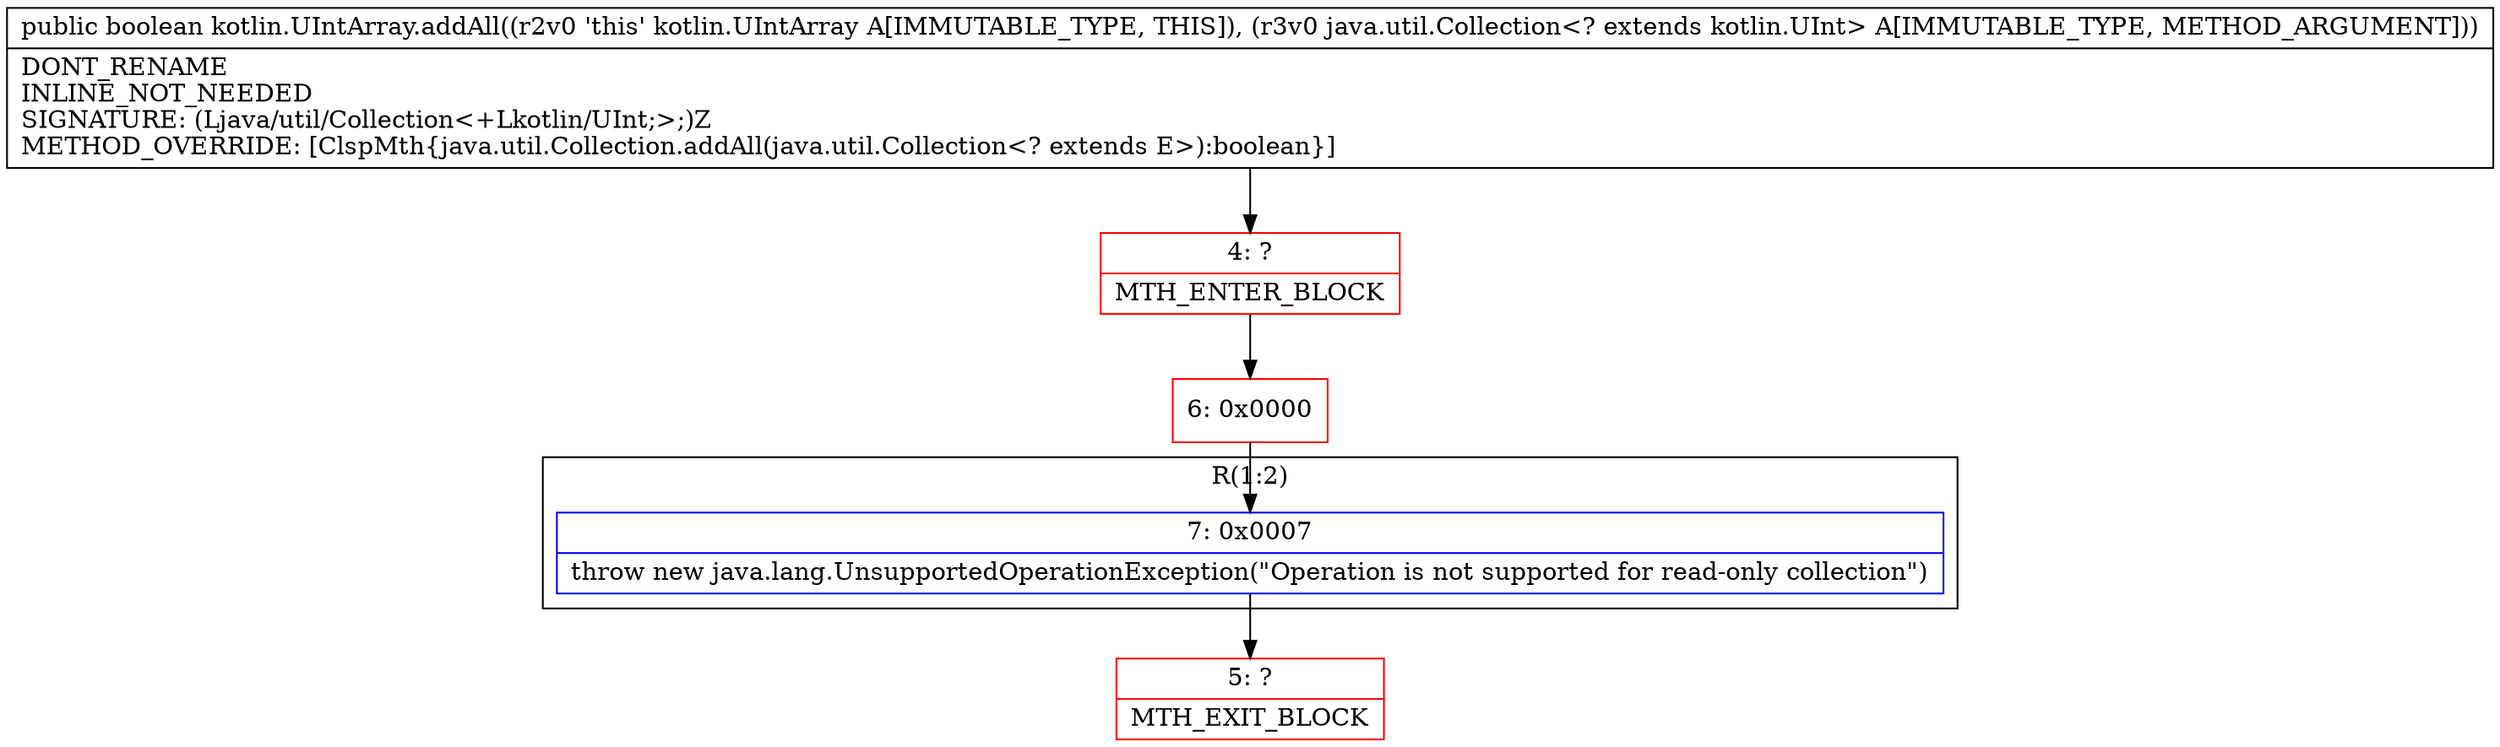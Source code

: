 digraph "CFG forkotlin.UIntArray.addAll(Ljava\/util\/Collection;)Z" {
subgraph cluster_Region_13313130 {
label = "R(1:2)";
node [shape=record,color=blue];
Node_7 [shape=record,label="{7\:\ 0x0007|throw new java.lang.UnsupportedOperationException(\"Operation is not supported for read\-only collection\")\l}"];
}
Node_4 [shape=record,color=red,label="{4\:\ ?|MTH_ENTER_BLOCK\l}"];
Node_6 [shape=record,color=red,label="{6\:\ 0x0000}"];
Node_5 [shape=record,color=red,label="{5\:\ ?|MTH_EXIT_BLOCK\l}"];
MethodNode[shape=record,label="{public boolean kotlin.UIntArray.addAll((r2v0 'this' kotlin.UIntArray A[IMMUTABLE_TYPE, THIS]), (r3v0 java.util.Collection\<? extends kotlin.UInt\> A[IMMUTABLE_TYPE, METHOD_ARGUMENT]))  | DONT_RENAME\lINLINE_NOT_NEEDED\lSIGNATURE: (Ljava\/util\/Collection\<+Lkotlin\/UInt;\>;)Z\lMETHOD_OVERRIDE: [ClspMth\{java.util.Collection.addAll(java.util.Collection\<? extends E\>):boolean\}]\l}"];
MethodNode -> Node_4;Node_7 -> Node_5;
Node_4 -> Node_6;
Node_6 -> Node_7;
}

